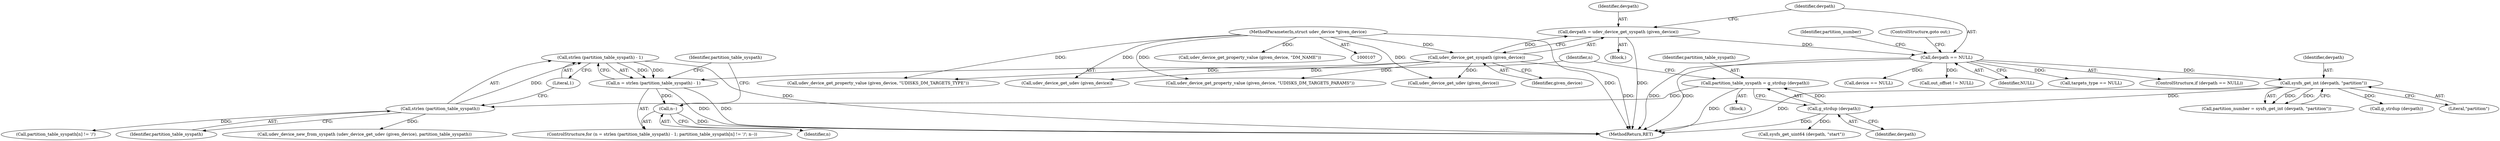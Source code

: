 digraph "0_udisks_0fcc7cb3b66f23fac53ae08647aa0007a2bd56c4_0@API" {
"1000164" [label="(Call,strlen (partition_table_syspath) - 1)"];
"1000165" [label="(Call,strlen (partition_table_syspath))"];
"1000157" [label="(Call,partition_table_syspath = g_strdup (devpath))"];
"1000159" [label="(Call,g_strdup (devpath))"];
"1000147" [label="(Call,sysfs_get_int (devpath, \"partition\"))"];
"1000141" [label="(Call,devpath == NULL)"];
"1000136" [label="(Call,devpath = udev_device_get_syspath (given_device))"];
"1000138" [label="(Call,udev_device_get_syspath (given_device))"];
"1000108" [label="(MethodParameterIn,struct udev_device *given_device)"];
"1000162" [label="(Call,n = strlen (partition_table_syspath) - 1)"];
"1000173" [label="(Call,n--)"];
"1000137" [label="(Identifier,devpath)"];
"1000283" [label="(Call,udev_device_get_udev (given_device))"];
"1000149" [label="(Literal,\"partition\")"];
"1000141" [label="(Call,devpath == NULL)"];
"1000162" [label="(Call,n = strlen (partition_table_syspath) - 1)"];
"1000160" [label="(Identifier,devpath)"];
"1000167" [label="(Literal,1)"];
"1000147" [label="(Call,sysfs_get_int (devpath, \"partition\"))"];
"1000146" [label="(Identifier,partition_number)"];
"1000219" [label="(Call,sysfs_get_uint64 (devpath, \"start\"))"];
"1000165" [label="(Call,strlen (partition_table_syspath))"];
"1000164" [label="(Call,strlen (partition_table_syspath) - 1)"];
"1000446" [label="(MethodReturn,RET)"];
"1000192" [label="(Call,device == NULL)"];
"1000157" [label="(Call,partition_table_syspath = g_strdup (devpath))"];
"1000410" [label="(Call,out_offset != NULL)"];
"1000139" [label="(Identifier,given_device)"];
"1000114" [label="(Block,)"];
"1000159" [label="(Call,g_strdup (devpath))"];
"1000242" [label="(Call,udev_device_get_property_value (given_device, \"UDISKS_DM_TARGETS_TYPE\"))"];
"1000163" [label="(Identifier,n)"];
"1000255" [label="(Call,udev_device_get_property_value (given_device, \"UDISKS_DM_TARGETS_PARAMS\"))"];
"1000161" [label="(ControlStructure,for (n = strlen (partition_table_syspath) - 1; partition_table_syspath[n] != '/'; n--))"];
"1000170" [label="(Identifier,partition_table_syspath)"];
"1000143" [label="(Identifier,NULL)"];
"1000174" [label="(Identifier,n)"];
"1000136" [label="(Call,devpath = udev_device_get_syspath (given_device))"];
"1000166" [label="(Identifier,partition_table_syspath)"];
"1000188" [label="(Call,udev_device_get_udev (given_device))"];
"1000187" [label="(Call,udev_device_new_from_syspath (udev_device_get_udev (given_device), partition_table_syspath))"];
"1000148" [label="(Identifier,devpath)"];
"1000173" [label="(Call,n--)"];
"1000158" [label="(Identifier,partition_table_syspath)"];
"1000138" [label="(Call,udev_device_get_syspath (given_device))"];
"1000237" [label="(Call,targets_type == NULL)"];
"1000145" [label="(Call,partition_number = sysfs_get_int (devpath, \"partition\"))"];
"1000154" [label="(Block,)"];
"1000140" [label="(ControlStructure,if (devpath == NULL))"];
"1000108" [label="(MethodParameterIn,struct udev_device *given_device)"];
"1000142" [label="(Identifier,devpath)"];
"1000168" [label="(Call,partition_table_syspath[n] != '/')"];
"1000309" [label="(Call,udev_device_get_property_value (given_device, \"DM_NAME\"))"];
"1000144" [label="(ControlStructure,goto out;)"];
"1000399" [label="(Call,g_strdup (devpath))"];
"1000164" -> "1000162"  [label="AST: "];
"1000164" -> "1000167"  [label="CFG: "];
"1000165" -> "1000164"  [label="AST: "];
"1000167" -> "1000164"  [label="AST: "];
"1000162" -> "1000164"  [label="CFG: "];
"1000164" -> "1000446"  [label="DDG: "];
"1000164" -> "1000162"  [label="DDG: "];
"1000164" -> "1000162"  [label="DDG: "];
"1000165" -> "1000164"  [label="DDG: "];
"1000165" -> "1000166"  [label="CFG: "];
"1000166" -> "1000165"  [label="AST: "];
"1000167" -> "1000165"  [label="CFG: "];
"1000157" -> "1000165"  [label="DDG: "];
"1000165" -> "1000168"  [label="DDG: "];
"1000165" -> "1000187"  [label="DDG: "];
"1000157" -> "1000154"  [label="AST: "];
"1000157" -> "1000159"  [label="CFG: "];
"1000158" -> "1000157"  [label="AST: "];
"1000159" -> "1000157"  [label="AST: "];
"1000163" -> "1000157"  [label="CFG: "];
"1000157" -> "1000446"  [label="DDG: "];
"1000159" -> "1000157"  [label="DDG: "];
"1000159" -> "1000160"  [label="CFG: "];
"1000160" -> "1000159"  [label="AST: "];
"1000159" -> "1000446"  [label="DDG: "];
"1000147" -> "1000159"  [label="DDG: "];
"1000159" -> "1000219"  [label="DDG: "];
"1000147" -> "1000145"  [label="AST: "];
"1000147" -> "1000149"  [label="CFG: "];
"1000148" -> "1000147"  [label="AST: "];
"1000149" -> "1000147"  [label="AST: "];
"1000145" -> "1000147"  [label="CFG: "];
"1000147" -> "1000446"  [label="DDG: "];
"1000147" -> "1000145"  [label="DDG: "];
"1000147" -> "1000145"  [label="DDG: "];
"1000141" -> "1000147"  [label="DDG: "];
"1000147" -> "1000399"  [label="DDG: "];
"1000141" -> "1000140"  [label="AST: "];
"1000141" -> "1000143"  [label="CFG: "];
"1000142" -> "1000141"  [label="AST: "];
"1000143" -> "1000141"  [label="AST: "];
"1000144" -> "1000141"  [label="CFG: "];
"1000146" -> "1000141"  [label="CFG: "];
"1000141" -> "1000446"  [label="DDG: "];
"1000141" -> "1000446"  [label="DDG: "];
"1000136" -> "1000141"  [label="DDG: "];
"1000141" -> "1000192"  [label="DDG: "];
"1000141" -> "1000237"  [label="DDG: "];
"1000141" -> "1000410"  [label="DDG: "];
"1000136" -> "1000114"  [label="AST: "];
"1000136" -> "1000138"  [label="CFG: "];
"1000137" -> "1000136"  [label="AST: "];
"1000138" -> "1000136"  [label="AST: "];
"1000142" -> "1000136"  [label="CFG: "];
"1000136" -> "1000446"  [label="DDG: "];
"1000138" -> "1000136"  [label="DDG: "];
"1000138" -> "1000139"  [label="CFG: "];
"1000139" -> "1000138"  [label="AST: "];
"1000138" -> "1000446"  [label="DDG: "];
"1000108" -> "1000138"  [label="DDG: "];
"1000138" -> "1000188"  [label="DDG: "];
"1000138" -> "1000242"  [label="DDG: "];
"1000138" -> "1000255"  [label="DDG: "];
"1000138" -> "1000283"  [label="DDG: "];
"1000108" -> "1000107"  [label="AST: "];
"1000108" -> "1000446"  [label="DDG: "];
"1000108" -> "1000188"  [label="DDG: "];
"1000108" -> "1000242"  [label="DDG: "];
"1000108" -> "1000255"  [label="DDG: "];
"1000108" -> "1000283"  [label="DDG: "];
"1000108" -> "1000309"  [label="DDG: "];
"1000162" -> "1000161"  [label="AST: "];
"1000163" -> "1000162"  [label="AST: "];
"1000170" -> "1000162"  [label="CFG: "];
"1000162" -> "1000446"  [label="DDG: "];
"1000162" -> "1000446"  [label="DDG: "];
"1000162" -> "1000173"  [label="DDG: "];
"1000173" -> "1000161"  [label="AST: "];
"1000173" -> "1000174"  [label="CFG: "];
"1000174" -> "1000173"  [label="AST: "];
"1000170" -> "1000173"  [label="CFG: "];
"1000173" -> "1000446"  [label="DDG: "];
}
